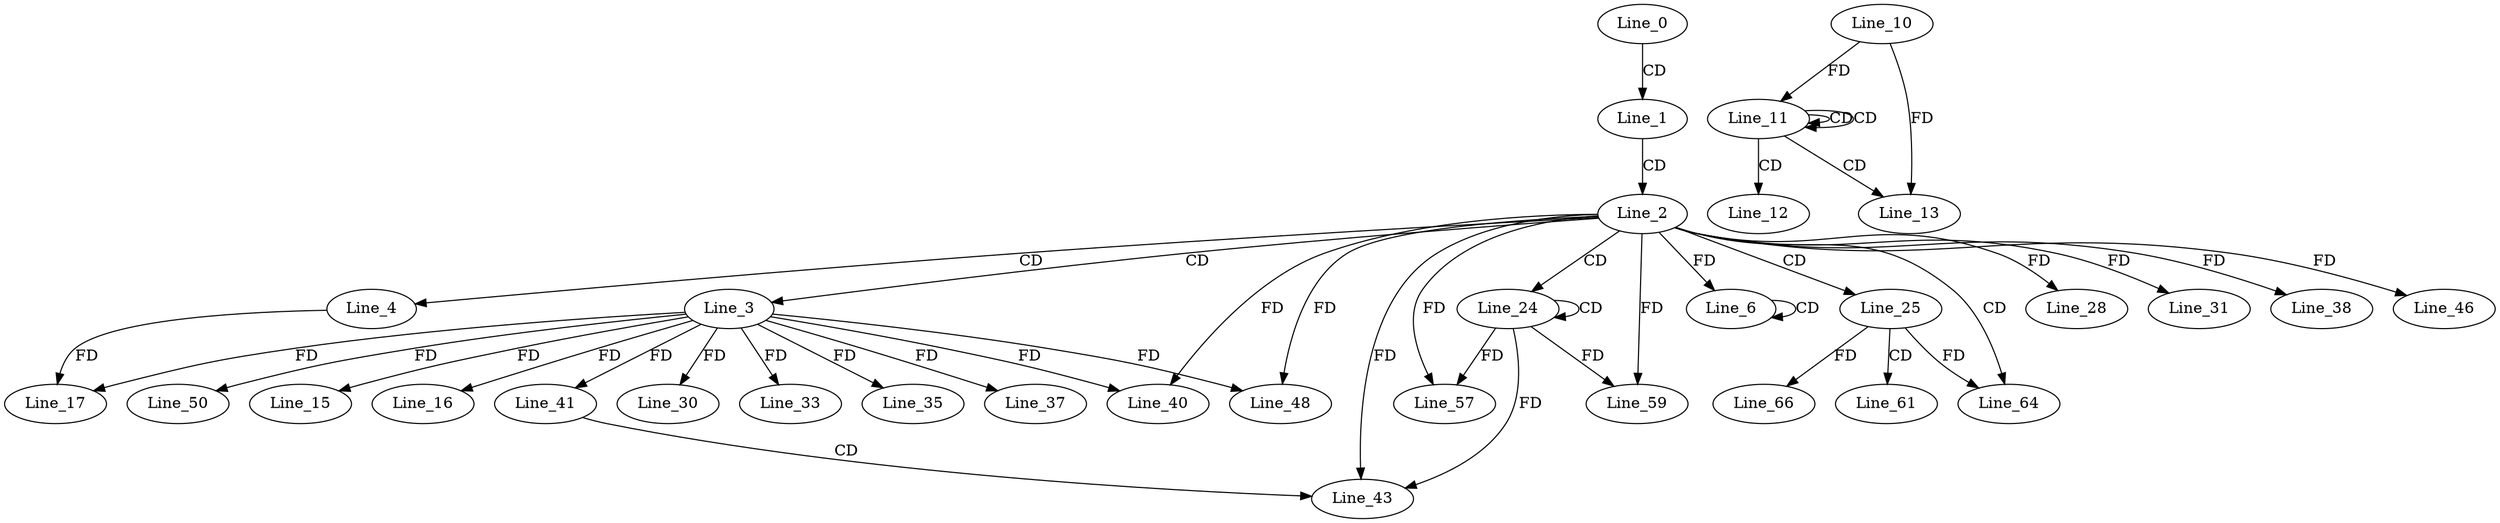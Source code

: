 digraph G {
  Line_0;
  Line_1;
  Line_2;
  Line_3;
  Line_4;
  Line_6;
  Line_6;
  Line_6;
  Line_11;
  Line_11;
  Line_11;
  Line_10;
  Line_12;
  Line_13;
  Line_15;
  Line_16;
  Line_17;
  Line_24;
  Line_24;
  Line_25;
  Line_28;
  Line_30;
  Line_31;
  Line_33;
  Line_35;
  Line_37;
  Line_38;
  Line_40;
  Line_41;
  Line_41;
  Line_43;
  Line_46;
  Line_48;
  Line_50;
  Line_57;
  Line_59;
  Line_25;
  Line_61;
  Line_64;
  Line_66;
  Line_0 -> Line_1 [ label="CD" ];
  Line_1 -> Line_2 [ label="CD" ];
  Line_2 -> Line_3 [ label="CD" ];
  Line_2 -> Line_4 [ label="CD" ];
  Line_6 -> Line_6 [ label="CD" ];
  Line_2 -> Line_6 [ label="FD" ];
  Line_11 -> Line_11 [ label="CD" ];
  Line_11 -> Line_11 [ label="CD" ];
  Line_10 -> Line_11 [ label="FD" ];
  Line_11 -> Line_12 [ label="CD" ];
  Line_11 -> Line_13 [ label="CD" ];
  Line_10 -> Line_13 [ label="FD" ];
  Line_3 -> Line_15 [ label="FD" ];
  Line_3 -> Line_16 [ label="FD" ];
  Line_3 -> Line_17 [ label="FD" ];
  Line_4 -> Line_17 [ label="FD" ];
  Line_2 -> Line_24 [ label="CD" ];
  Line_24 -> Line_24 [ label="CD" ];
  Line_2 -> Line_25 [ label="CD" ];
  Line_2 -> Line_28 [ label="FD" ];
  Line_3 -> Line_30 [ label="FD" ];
  Line_2 -> Line_31 [ label="FD" ];
  Line_3 -> Line_33 [ label="FD" ];
  Line_3 -> Line_35 [ label="FD" ];
  Line_3 -> Line_37 [ label="FD" ];
  Line_2 -> Line_38 [ label="FD" ];
  Line_3 -> Line_40 [ label="FD" ];
  Line_2 -> Line_40 [ label="FD" ];
  Line_3 -> Line_41 [ label="FD" ];
  Line_41 -> Line_43 [ label="CD" ];
  Line_24 -> Line_43 [ label="FD" ];
  Line_2 -> Line_43 [ label="FD" ];
  Line_2 -> Line_46 [ label="FD" ];
  Line_3 -> Line_48 [ label="FD" ];
  Line_2 -> Line_48 [ label="FD" ];
  Line_3 -> Line_50 [ label="FD" ];
  Line_24 -> Line_57 [ label="FD" ];
  Line_2 -> Line_57 [ label="FD" ];
  Line_24 -> Line_59 [ label="FD" ];
  Line_2 -> Line_59 [ label="FD" ];
  Line_25 -> Line_61 [ label="CD" ];
  Line_2 -> Line_64 [ label="CD" ];
  Line_25 -> Line_64 [ label="FD" ];
  Line_25 -> Line_66 [ label="FD" ];
}
